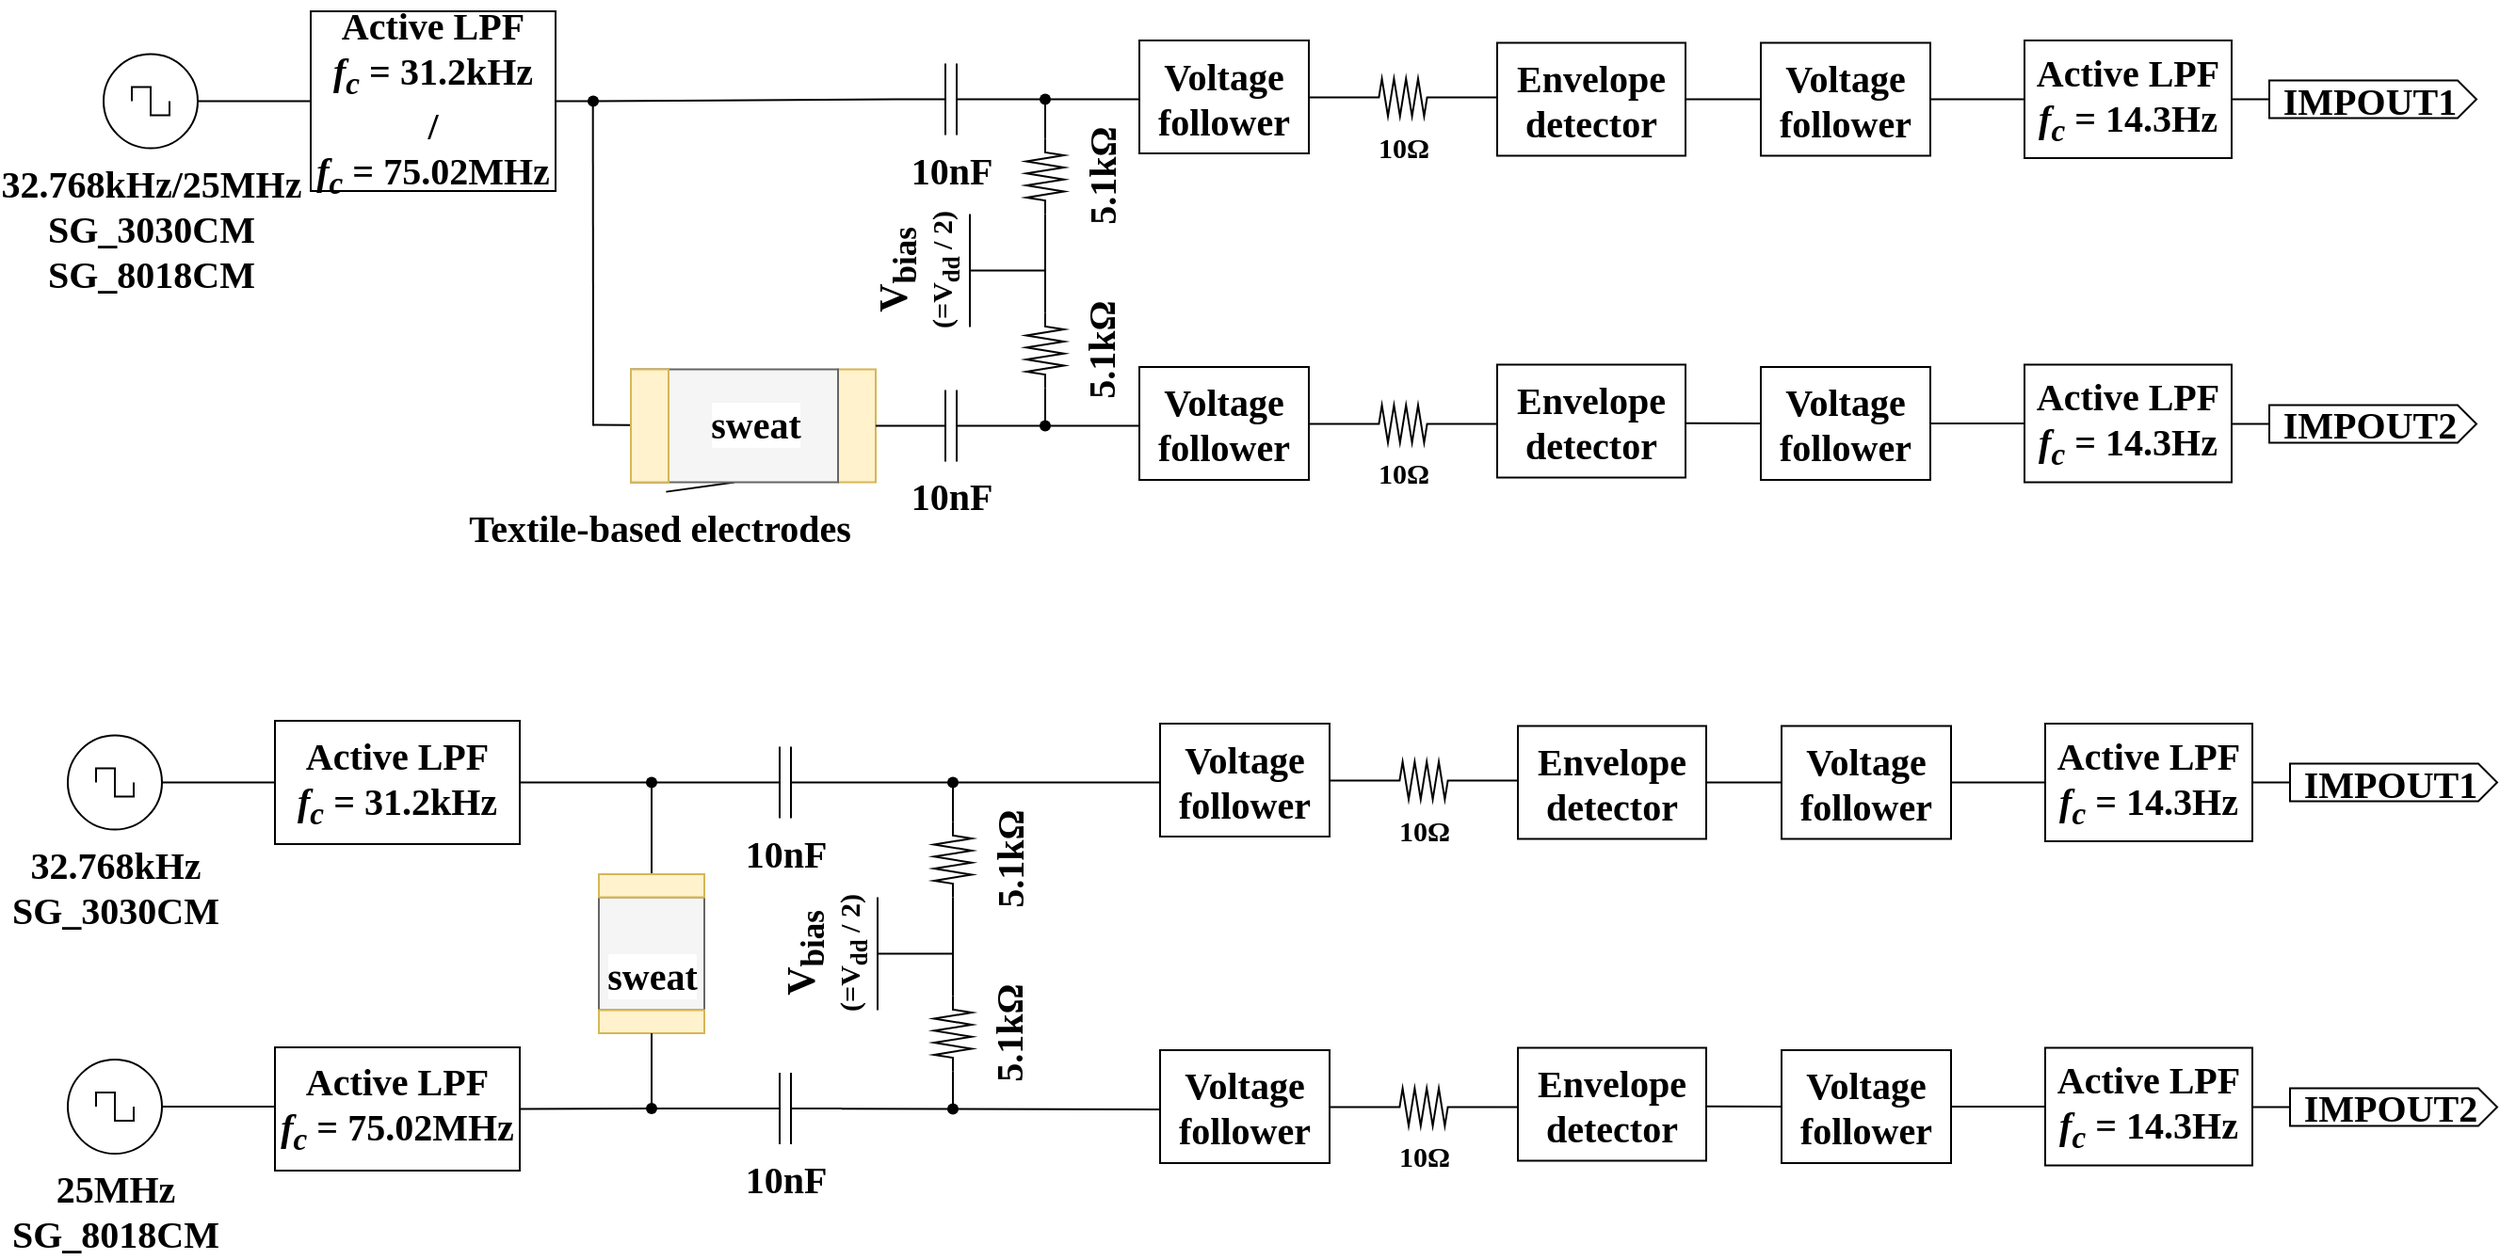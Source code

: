 <mxfile version="20.2.4" type="github">
  <diagram id="Ji1E_a3WMPIpSVAi8yMO" name="ページ1">
    <mxGraphModel dx="2426" dy="1332" grid="1" gridSize="10" guides="1" tooltips="1" connect="1" arrows="1" fold="1" page="1" pageScale="1" pageWidth="1330" pageHeight="350" math="0" shadow="0">
      <root>
        <mxCell id="0" />
        <mxCell id="1" parent="0" />
        <mxCell id="UYK7HNWiEEQ-Ol6Rwyi4-1" value="&lt;div style=&quot;font-size: 20px;&quot;&gt;&lt;font style=&quot;font-size: 20px;&quot; face=&quot;Times New Roman&quot;&gt;&lt;b&gt;32.768kHz/25MHz&lt;br&gt;&lt;/b&gt;&lt;/font&gt;&lt;/div&gt;&lt;div style=&quot;font-size: 20px;&quot;&gt;&lt;font style=&quot;font-size: 20px;&quot; face=&quot;Times New Roman&quot;&gt;&lt;b&gt;SG_3030CM&lt;/b&gt;&lt;/font&gt;&lt;/div&gt;&lt;div style=&quot;font-size: 20px;&quot;&gt;&lt;font style=&quot;font-size: 20px;&quot; face=&quot;Times New Roman&quot;&gt;&lt;b&gt;SG_8018CM&lt;/b&gt;&lt;/font&gt;&lt;/div&gt;" style="pointerEvents=1;verticalLabelPosition=bottom;shadow=0;dashed=0;align=center;html=1;verticalAlign=top;shape=mxgraph.electrical.signal_sources.source;aspect=fixed;points=[[0.5,0,0],[1,0.5,0],[0.5,1,0],[0,0.5,0]];elSignalType=square;" parent="1" vertex="1">
          <mxGeometry x="59" y="25.75" width="50" height="50" as="geometry" />
        </mxCell>
        <mxCell id="UYK7HNWiEEQ-Ol6Rwyi4-2" value="&lt;div style=&quot;font-size: 20px;&quot;&gt;&lt;font style=&quot;font-size: 20px;&quot; face=&quot;Times New Roman&quot;&gt;&lt;b style=&quot;&quot;&gt;Active LPF&lt;/b&gt;&lt;/font&gt;&lt;/div&gt;&lt;div style=&quot;font-size: 20px;&quot;&gt;&lt;font style=&quot;font-size: 20px;&quot; face=&quot;Times New Roman&quot;&gt;&lt;b&gt;&lt;i&gt;f&lt;sub&gt;c&lt;/sub&gt;&lt;/i&gt; = 31.2kHz&lt;/b&gt;&lt;/font&gt;&lt;/div&gt;&lt;div style=&quot;font-size: 20px;&quot;&gt;&lt;font style=&quot;font-size: 20px;&quot; face=&quot;Times New Roman&quot;&gt;&lt;b&gt;/&lt;/b&gt;&lt;/font&gt;&lt;/div&gt;&lt;div style=&quot;font-size: 20px;&quot;&gt;&lt;font style=&quot;font-size: 20px;&quot; face=&quot;Times New Roman&quot;&gt;&lt;b&gt;&lt;i&gt;f&lt;sub&gt;c&lt;/sub&gt;&lt;/i&gt; = 75.02MHz&lt;/b&gt;&lt;/font&gt;&lt;/div&gt;" style="whiteSpace=wrap;html=1;" parent="1" vertex="1">
          <mxGeometry x="169" y="3" width="130" height="95.5" as="geometry" />
        </mxCell>
        <mxCell id="UYK7HNWiEEQ-Ol6Rwyi4-3" value="" style="endArrow=none;html=1;rounded=0;fontSize=15;exitX=1;exitY=0.5;exitDx=0;exitDy=0;exitPerimeter=0;" parent="1" source="UYK7HNWiEEQ-Ol6Rwyi4-1" target="UYK7HNWiEEQ-Ol6Rwyi4-2" edge="1">
          <mxGeometry width="50" height="50" relative="1" as="geometry">
            <mxPoint x="469" y="263.25" as="sourcePoint" />
            <mxPoint x="519" y="213.25" as="targetPoint" />
          </mxGeometry>
        </mxCell>
        <mxCell id="UYK7HNWiEEQ-Ol6Rwyi4-4" value="" style="endArrow=none;html=1;rounded=0;fontSize=15;exitDx=0;exitDy=0;exitPerimeter=0;startArrow=none;entryX=0;entryY=0.5;entryDx=0;entryDy=0;entryPerimeter=0;" parent="1" source="UYK7HNWiEEQ-Ol6Rwyi4-6" target="UYK7HNWiEEQ-Ol6Rwyi4-10" edge="1">
          <mxGeometry width="50" height="50" relative="1" as="geometry">
            <mxPoint x="249" y="49.57" as="sourcePoint" />
            <mxPoint x="429" y="51.25" as="targetPoint" />
          </mxGeometry>
        </mxCell>
        <mxCell id="UYK7HNWiEEQ-Ol6Rwyi4-5" value="" style="endArrow=none;html=1;rounded=0;fontSize=15;" parent="1" edge="1">
          <mxGeometry width="50" height="50" relative="1" as="geometry">
            <mxPoint x="319" y="223.25" as="sourcePoint" />
            <mxPoint x="318.83" y="50.75" as="targetPoint" />
          </mxGeometry>
        </mxCell>
        <mxCell id="UYK7HNWiEEQ-Ol6Rwyi4-6" value="" style="shape=waypoint;sketch=0;fillStyle=solid;size=6;pointerEvents=1;points=[];fillColor=none;resizable=0;rotatable=0;perimeter=centerPerimeter;snapToPoint=1;fontSize=15;" parent="1" vertex="1">
          <mxGeometry x="299" y="30.75" width="40" height="40" as="geometry" />
        </mxCell>
        <mxCell id="UYK7HNWiEEQ-Ol6Rwyi4-7" value="" style="endArrow=none;html=1;rounded=0;fontSize=15;exitDx=0;exitDy=0;startArrow=none;exitX=1;exitY=0.5;" parent="1" source="UYK7HNWiEEQ-Ol6Rwyi4-2" target="UYK7HNWiEEQ-Ol6Rwyi4-6" edge="1">
          <mxGeometry width="50" height="50" relative="1" as="geometry">
            <mxPoint x="319" y="60.75" as="sourcePoint" />
            <mxPoint x="389" y="60.75" as="targetPoint" />
          </mxGeometry>
        </mxCell>
        <mxCell id="UYK7HNWiEEQ-Ol6Rwyi4-8" value="" style="whiteSpace=wrap;html=1;fontSize=15;fillColor=#fff2cc;strokeColor=#d6b656;" parent="1" vertex="1">
          <mxGeometry x="449" y="193.25" width="20" height="60" as="geometry" />
        </mxCell>
        <mxCell id="UYK7HNWiEEQ-Ol6Rwyi4-9" value="" style="endArrow=none;html=1;rounded=0;fontSize=15;entryX=0.009;entryY=0.443;entryDx=0;entryDy=0;startArrow=none;entryPerimeter=0;" parent="1" edge="1">
          <mxGeometry width="50" height="50" relative="1" as="geometry">
            <mxPoint x="319" y="222.75" as="sourcePoint" />
            <mxPoint x="339.18" y="222.83" as="targetPoint" />
          </mxGeometry>
        </mxCell>
        <mxCell id="UYK7HNWiEEQ-Ol6Rwyi4-10" value="&lt;font style=&quot;font-size: 20px;&quot; face=&quot;Times New Roman&quot;&gt;&lt;b&gt;10nF&lt;/b&gt;&lt;/font&gt;" style="pointerEvents=1;verticalLabelPosition=bottom;shadow=0;dashed=0;align=center;html=1;verticalAlign=top;shape=mxgraph.electrical.capacitors.capacitor_1;fontSize=15;" parent="1" vertex="1">
          <mxGeometry x="479" y="30.75" width="60" height="38" as="geometry" />
        </mxCell>
        <mxCell id="UYK7HNWiEEQ-Ol6Rwyi4-11" value="&lt;font style=&quot;font-size: 20px;&quot; face=&quot;Times New Roman&quot;&gt;&lt;b&gt;10nF&lt;/b&gt;&lt;/font&gt;" style="pointerEvents=1;verticalLabelPosition=bottom;shadow=0;dashed=0;align=center;html=1;verticalAlign=top;shape=mxgraph.electrical.capacitors.capacitor_1;fontSize=15;" parent="1" vertex="1">
          <mxGeometry x="479" y="204.25" width="60" height="38" as="geometry" />
        </mxCell>
        <mxCell id="UYK7HNWiEEQ-Ol6Rwyi4-12" value="" style="endArrow=none;html=1;rounded=0;fontSize=15;exitDx=0;exitDy=0;startArrow=none;entryX=0;entryY=0.5;entryDx=0;entryDy=0;entryPerimeter=0;exitX=1;exitY=0.5;" parent="1" source="UYK7HNWiEEQ-Ol6Rwyi4-8" target="UYK7HNWiEEQ-Ol6Rwyi4-11" edge="1">
          <mxGeometry width="50" height="50" relative="1" as="geometry">
            <mxPoint x="319" y="60.75" as="sourcePoint" />
            <mxPoint x="539" y="61.75" as="targetPoint" />
          </mxGeometry>
        </mxCell>
        <mxCell id="UYK7HNWiEEQ-Ol6Rwyi4-13" value="" style="endArrow=classic;html=1;rounded=0;fontSize=24;exitX=1;exitY=0.5;exitDx=0;exitDy=0;" parent="1" edge="1">
          <mxGeometry width="50" height="50" relative="1" as="geometry">
            <mxPoint x="359" y="223.25" as="sourcePoint" />
            <mxPoint x="379" y="223.25" as="targetPoint" />
          </mxGeometry>
        </mxCell>
        <mxCell id="UYK7HNWiEEQ-Ol6Rwyi4-14" value="" style="endArrow=classic;html=1;rounded=0;fontSize=24;entryX=0;entryY=0.5;entryDx=0;entryDy=0;" parent="1" target="UYK7HNWiEEQ-Ol6Rwyi4-8" edge="1">
          <mxGeometry width="50" height="50" relative="1" as="geometry">
            <mxPoint x="429" y="223.25" as="sourcePoint" />
            <mxPoint x="389" y="233.25" as="targetPoint" />
          </mxGeometry>
        </mxCell>
        <mxCell id="UYK7HNWiEEQ-Ol6Rwyi4-15" value="" style="endArrow=none;html=1;rounded=0;fontSize=15;exitDx=0;exitDy=0;exitPerimeter=0;startArrow=none;entryX=0;entryY=0.5;entryDx=0;entryDy=0;" parent="1" source="UYK7HNWiEEQ-Ol6Rwyi4-21" edge="1">
          <mxGeometry width="50" height="50" relative="1" as="geometry">
            <mxPoint x="319" y="60.75" as="sourcePoint" />
            <mxPoint x="609" y="49.75" as="targetPoint" />
          </mxGeometry>
        </mxCell>
        <mxCell id="UYK7HNWiEEQ-Ol6Rwyi4-16" value="" style="endArrow=none;html=1;rounded=0;fontSize=15;startArrow=none;entryX=0;entryY=0.5;entryDx=0;entryDy=0;" parent="1" source="UYK7HNWiEEQ-Ol6Rwyi4-23" edge="1">
          <mxGeometry width="50" height="50" relative="1" as="geometry">
            <mxPoint x="549" y="222.96" as="sourcePoint" />
            <mxPoint x="609" y="223.25" as="targetPoint" />
          </mxGeometry>
        </mxCell>
        <mxCell id="UYK7HNWiEEQ-Ol6Rwyi4-17" value="&lt;div style=&quot;font-size: 21px&quot;&gt;&lt;font face=&quot;Times New Roman&quot;&gt;&lt;b&gt;V&lt;sub&gt;bias&lt;/sub&gt;&lt;/b&gt;&lt;/font&gt;&lt;/div&gt;&lt;div style=&quot;font-size: 15px&quot;&gt;&lt;font face=&quot;Times New Roman&quot;&gt;&lt;b&gt;(=V&lt;sub&gt;dd&lt;/sub&gt; / 2)&lt;br&gt;&lt;/b&gt;&lt;/font&gt;&lt;/div&gt;" style="verticalLabelPosition=top;verticalAlign=bottom;shape=mxgraph.electrical.signal_sources.vdd;shadow=0;dashed=0;align=center;strokeWidth=1;fontSize=24;html=1;flipV=1;rotation=-90;" parent="1" vertex="1">
          <mxGeometry x="509" y="120.75" width="60" height="40" as="geometry" />
        </mxCell>
        <mxCell id="UYK7HNWiEEQ-Ol6Rwyi4-18" value="&lt;div style=&quot;font-size: 20px;&quot;&gt;&lt;font style=&quot;font-size: 20px;&quot; face=&quot;Times New Roman&quot;&gt;&lt;b&gt;5.1kΩ&lt;/b&gt;&lt;/font&gt;&lt;/div&gt;" style="pointerEvents=1;verticalLabelPosition=bottom;shadow=0;dashed=0;align=center;html=1;verticalAlign=top;shape=mxgraph.electrical.resistors.resistor_2;rotation=-90;labelPosition=center;direction=west;spacing=3;spacingTop=0;spacingLeft=0;" parent="1" vertex="1">
          <mxGeometry x="539" y="80.75" width="40" height="20" as="geometry" />
        </mxCell>
        <mxCell id="UYK7HNWiEEQ-Ol6Rwyi4-19" value="&lt;div style=&quot;font-size: 20px;&quot;&gt;&lt;font style=&quot;font-size: 20px;&quot; face=&quot;Times New Roman&quot;&gt;&lt;b&gt;5.1kΩ&lt;/b&gt;&lt;/font&gt;&lt;/div&gt;" style="pointerEvents=1;verticalLabelPosition=bottom;shadow=0;dashed=0;align=center;html=1;verticalAlign=top;shape=mxgraph.electrical.resistors.resistor_2;rotation=-90;labelPosition=center;direction=west;spacing=3;spacingTop=0;spacingLeft=0;" parent="1" vertex="1">
          <mxGeometry x="539" y="173.25" width="40" height="20" as="geometry" />
        </mxCell>
        <mxCell id="UYK7HNWiEEQ-Ol6Rwyi4-20" value="" style="endArrow=none;html=1;rounded=0;fontSize=15;exitDx=0;exitDy=0;exitPerimeter=0;startArrow=none;entryX=0.563;entryY=0.505;entryDx=0;entryDy=0;exitX=0;exitY=0.5;entryPerimeter=0;" parent="1" source="UYK7HNWiEEQ-Ol6Rwyi4-18" target="UYK7HNWiEEQ-Ol6Rwyi4-21" edge="1">
          <mxGeometry width="50" height="50" relative="1" as="geometry">
            <mxPoint x="559" y="59.75" as="sourcePoint" />
            <mxPoint x="619" y="59.75" as="targetPoint" />
          </mxGeometry>
        </mxCell>
        <mxCell id="UYK7HNWiEEQ-Ol6Rwyi4-21" value="" style="shape=waypoint;sketch=0;fillStyle=solid;size=6;pointerEvents=1;points=[];fillColor=none;resizable=0;rotatable=0;perimeter=centerPerimeter;snapToPoint=1;fontSize=21;" parent="1" vertex="1">
          <mxGeometry x="539" y="29.75" width="40" height="40" as="geometry" />
        </mxCell>
        <mxCell id="UYK7HNWiEEQ-Ol6Rwyi4-22" value="" style="endArrow=none;html=1;rounded=0;fontSize=15;exitDx=0;exitDy=0;exitPerimeter=0;startArrow=none;entryDx=0;entryDy=0;exitX=1;exitY=0.5;" parent="1" source="UYK7HNWiEEQ-Ol6Rwyi4-10" target="UYK7HNWiEEQ-Ol6Rwyi4-21" edge="1">
          <mxGeometry width="50" height="50" relative="1" as="geometry">
            <mxPoint x="549" y="49.75" as="sourcePoint" />
            <mxPoint x="609" y="49.75" as="targetPoint" />
          </mxGeometry>
        </mxCell>
        <mxCell id="UYK7HNWiEEQ-Ol6Rwyi4-23" value="" style="shape=waypoint;sketch=0;fillStyle=solid;size=6;pointerEvents=1;points=[];fillColor=none;resizable=0;rotatable=0;perimeter=centerPerimeter;snapToPoint=1;fontSize=21;" parent="1" vertex="1">
          <mxGeometry x="539" y="203.25" width="40" height="40" as="geometry" />
        </mxCell>
        <mxCell id="UYK7HNWiEEQ-Ol6Rwyi4-24" value="" style="endArrow=none;html=1;rounded=0;fontSize=15;startArrow=none;entryDx=0;entryDy=0;" parent="1" source="UYK7HNWiEEQ-Ol6Rwyi4-11" target="UYK7HNWiEEQ-Ol6Rwyi4-23" edge="1">
          <mxGeometry width="50" height="50" relative="1" as="geometry">
            <mxPoint x="549" y="223.25" as="sourcePoint" />
            <mxPoint x="609" y="223.25" as="targetPoint" />
          </mxGeometry>
        </mxCell>
        <mxCell id="UYK7HNWiEEQ-Ol6Rwyi4-25" value="" style="endArrow=none;html=1;rounded=0;fontSize=15;exitDx=0;exitDy=0;exitPerimeter=0;startArrow=none;entryX=1;entryY=0.5;entryDx=0;entryDy=0;exitX=0;exitY=0.5;entryPerimeter=0;" parent="1" source="UYK7HNWiEEQ-Ol6Rwyi4-19" target="UYK7HNWiEEQ-Ol6Rwyi4-18" edge="1">
          <mxGeometry width="50" height="50" relative="1" as="geometry">
            <mxPoint x="578.71" y="151.25" as="sourcePoint" />
            <mxPoint x="578.71" y="130.25" as="targetPoint" />
          </mxGeometry>
        </mxCell>
        <mxCell id="UYK7HNWiEEQ-Ol6Rwyi4-26" value="" style="endArrow=none;html=1;rounded=0;fontSize=15;startArrow=none;entryX=1;entryY=0.5;entryDx=0;entryDy=0;entryPerimeter=0;" parent="1" source="UYK7HNWiEEQ-Ol6Rwyi4-23" target="UYK7HNWiEEQ-Ol6Rwyi4-19" edge="1">
          <mxGeometry width="50" height="50" relative="1" as="geometry">
            <mxPoint x="569" y="173.25" as="sourcePoint" />
            <mxPoint x="569" y="120.75" as="targetPoint" />
          </mxGeometry>
        </mxCell>
        <mxCell id="UYK7HNWiEEQ-Ol6Rwyi4-29" value="&lt;div style=&quot;font-size: 15px;&quot;&gt;&lt;font style=&quot;font-size: 15px;&quot; face=&quot;Times New Roman&quot;&gt;&lt;b&gt;10Ω&lt;/b&gt;&lt;/font&gt;&lt;/div&gt;" style="pointerEvents=1;verticalLabelPosition=bottom;shadow=0;dashed=0;align=center;html=1;verticalAlign=top;shape=mxgraph.electrical.resistors.resistor_2;rotation=0;labelPosition=center;direction=west;spacing=3;spacingTop=0;spacingLeft=0;" parent="1" vertex="1">
          <mxGeometry x="729" y="38.75" width="40" height="20" as="geometry" />
        </mxCell>
        <mxCell id="UYK7HNWiEEQ-Ol6Rwyi4-30" value="" style="endArrow=none;html=1;rounded=0;fontSize=15;exitDx=0;exitDy=0;startArrow=none;exitX=1;exitY=0.5;entryX=1;entryY=0.5;entryDx=0;entryDy=0;entryPerimeter=0;" parent="1" target="UYK7HNWiEEQ-Ol6Rwyi4-29" edge="1">
          <mxGeometry width="50" height="50" relative="1" as="geometry">
            <mxPoint x="699" y="48.75" as="sourcePoint" />
            <mxPoint x="899" y="130.33" as="targetPoint" />
          </mxGeometry>
        </mxCell>
        <mxCell id="UYK7HNWiEEQ-Ol6Rwyi4-31" value="" style="endArrow=none;html=1;rounded=0;fontSize=15;exitDx=0;exitDy=0;startArrow=none;exitX=0;exitY=0.5;entryX=0;entryY=0.5;entryDx=0;entryDy=0;entryPerimeter=0;exitPerimeter=0;" parent="1" source="UYK7HNWiEEQ-Ol6Rwyi4-29" edge="1">
          <mxGeometry width="50" height="50" relative="1" as="geometry">
            <mxPoint x="709" y="58.75" as="sourcePoint" />
            <mxPoint x="789" y="48.75" as="targetPoint" />
          </mxGeometry>
        </mxCell>
        <mxCell id="UYK7HNWiEEQ-Ol6Rwyi4-32" value="" style="endArrow=none;html=1;rounded=0;fontSize=15;exitDx=0;exitDy=0;startArrow=none;exitX=1;exitY=0.5;entryX=0.001;entryY=0.483;entryDx=0;entryDy=0;exitPerimeter=0;entryPerimeter=0;" parent="1" target="aYBugEqsWpsayi5thby4-2" edge="1">
          <mxGeometry width="50" height="50" relative="1" as="geometry">
            <mxPoint x="789" y="48.75" as="sourcePoint" />
            <mxPoint x="799" y="48.5" as="targetPoint" />
          </mxGeometry>
        </mxCell>
        <mxCell id="UYK7HNWiEEQ-Ol6Rwyi4-33" value="&lt;div style=&quot;font-size: 15px;&quot;&gt;&lt;font style=&quot;font-size: 15px;&quot; face=&quot;Times New Roman&quot;&gt;&lt;b&gt;10Ω&lt;/b&gt;&lt;/font&gt;&lt;/div&gt;" style="pointerEvents=1;verticalLabelPosition=bottom;shadow=0;dashed=0;align=center;html=1;verticalAlign=top;shape=mxgraph.electrical.resistors.resistor_2;rotation=0;labelPosition=center;direction=west;spacing=3;spacingTop=0;spacingLeft=0;" parent="1" vertex="1">
          <mxGeometry x="729" y="212.25" width="40" height="20" as="geometry" />
        </mxCell>
        <mxCell id="UYK7HNWiEEQ-Ol6Rwyi4-34" value="" style="endArrow=none;html=1;rounded=0;fontSize=15;exitDx=0;exitDy=0;startArrow=none;exitX=1;exitY=0.5;entryX=1;entryY=0.5;entryDx=0;entryDy=0;entryPerimeter=0;" parent="1" target="UYK7HNWiEEQ-Ol6Rwyi4-33" edge="1">
          <mxGeometry width="50" height="50" relative="1" as="geometry">
            <mxPoint x="699" y="222.25" as="sourcePoint" />
            <mxPoint x="899" y="303.83" as="targetPoint" />
          </mxGeometry>
        </mxCell>
        <mxCell id="UYK7HNWiEEQ-Ol6Rwyi4-35" value="" style="endArrow=none;html=1;rounded=0;fontSize=15;exitDx=0;exitDy=0;startArrow=none;exitX=0;exitY=0.5;entryX=0;entryY=0.5;entryDx=0;entryDy=0;entryPerimeter=0;exitPerimeter=0;" parent="1" source="UYK7HNWiEEQ-Ol6Rwyi4-33" edge="1">
          <mxGeometry width="50" height="50" relative="1" as="geometry">
            <mxPoint x="709" y="232.25" as="sourcePoint" />
            <mxPoint x="789" y="222.25" as="targetPoint" />
          </mxGeometry>
        </mxCell>
        <mxCell id="UYK7HNWiEEQ-Ol6Rwyi4-36" value="&lt;div style=&quot;font-size: 20px;&quot;&gt;&lt;font style=&quot;font-size: 20px;&quot; face=&quot;Times New Roman&quot;&gt;&lt;b&gt;Voltage &lt;br&gt;&lt;/b&gt;&lt;/font&gt;&lt;/div&gt;&lt;div style=&quot;font-size: 20px;&quot;&gt;&lt;font style=&quot;font-size: 20px;&quot; face=&quot;Times New Roman&quot;&gt;&lt;b&gt;follower&lt;/b&gt;&lt;/font&gt;&lt;/div&gt;" style="whiteSpace=wrap;html=1;fontSize=15;" parent="1" vertex="1">
          <mxGeometry x="939" y="19.75" width="90" height="60" as="geometry" />
        </mxCell>
        <mxCell id="UYK7HNWiEEQ-Ol6Rwyi4-37" value="&lt;div style=&quot;font-size: 20px;&quot;&gt;&lt;font style=&quot;font-size: 20px;&quot; face=&quot;Times New Roman&quot;&gt;&lt;b&gt;Voltage &lt;br&gt;&lt;/b&gt;&lt;/font&gt;&lt;/div&gt;&lt;div style=&quot;font-size: 20px;&quot;&gt;&lt;font style=&quot;font-size: 20px;&quot; face=&quot;Times New Roman&quot;&gt;&lt;b&gt;follower&lt;/b&gt;&lt;/font&gt;&lt;/div&gt;" style="whiteSpace=wrap;html=1;fontSize=15;" parent="1" vertex="1">
          <mxGeometry x="939" y="192" width="90" height="60" as="geometry" />
        </mxCell>
        <mxCell id="UYK7HNWiEEQ-Ol6Rwyi4-38" value="&lt;div style=&quot;font-size: 20px;&quot;&gt;&lt;font style=&quot;font-size: 20px;&quot; face=&quot;Times New Roman&quot;&gt;&lt;b style=&quot;&quot;&gt;Active LPF&lt;/b&gt;&lt;/font&gt;&lt;/div&gt;&lt;div style=&quot;font-size: 20px;&quot;&gt;&lt;font style=&quot;font-size: 20px;&quot; face=&quot;Times New Roman&quot;&gt;&lt;b&gt;&lt;i&gt;f&lt;sub&gt;c&lt;/sub&gt;&lt;/i&gt; = 14.3Hz&lt;br&gt;&lt;/b&gt;&lt;/font&gt;&lt;/div&gt;" style="whiteSpace=wrap;html=1;" parent="1" vertex="1">
          <mxGeometry x="1079" y="18.5" width="110" height="62.5" as="geometry" />
        </mxCell>
        <mxCell id="UYK7HNWiEEQ-Ol6Rwyi4-39" value="&lt;div style=&quot;font-size: 20px;&quot;&gt;&lt;font style=&quot;font-size: 20px;&quot; face=&quot;Times New Roman&quot;&gt;&lt;b style=&quot;&quot;&gt;Active LPF&lt;/b&gt;&lt;/font&gt;&lt;/div&gt;&lt;div style=&quot;font-size: 20px;&quot;&gt;&lt;font style=&quot;font-size: 20px;&quot; face=&quot;Times New Roman&quot;&gt;&lt;b&gt;&lt;i&gt;f&lt;sub&gt;c&lt;/sub&gt;&lt;/i&gt; = 14.3Hz&lt;br&gt;&lt;/b&gt;&lt;/font&gt;&lt;/div&gt;" style="whiteSpace=wrap;html=1;" parent="1" vertex="1">
          <mxGeometry x="1079" y="190.75" width="110" height="62.5" as="geometry" />
        </mxCell>
        <mxCell id="UYK7HNWiEEQ-Ol6Rwyi4-40" value="&lt;font style=&quot;font-size: 20px;&quot; face=&quot;Times New Roman&quot;&gt;&lt;b&gt;IMPOUT1&lt;/b&gt;&lt;/font&gt;" style="shape=mxgraph.arrows2.arrow;verticalLabelPosition=middle;shadow=0;dashed=0;align=center;html=1;verticalAlign=middle;strokeWidth=1;dy=0;dx=10;notch=0;fontSize=7;labelPosition=center;spacingLeft=-5;" parent="1" vertex="1">
          <mxGeometry x="1209" y="39.75" width="110" height="20" as="geometry" />
        </mxCell>
        <mxCell id="UYK7HNWiEEQ-Ol6Rwyi4-43" value="" style="endArrow=none;html=1;rounded=0;fontSize=20;exitX=1;exitY=0.5;exitDx=0;exitDy=0;entryX=0;entryY=0.5;entryDx=0;entryDy=0;entryPerimeter=0;" parent="1" source="UYK7HNWiEEQ-Ol6Rwyi4-38" target="UYK7HNWiEEQ-Ol6Rwyi4-40" edge="1">
          <mxGeometry width="50" height="50" relative="1" as="geometry">
            <mxPoint x="1189" y="53.6" as="sourcePoint" />
            <mxPoint x="1209" y="-0.25" as="targetPoint" />
          </mxGeometry>
        </mxCell>
        <mxCell id="UYK7HNWiEEQ-Ol6Rwyi4-44" value="" style="endArrow=none;html=1;rounded=0;fontSize=20;entryX=0;entryY=0.5;entryDx=0;entryDy=0;exitX=1;exitY=0.5;exitDx=0;exitDy=0;" parent="1" source="UYK7HNWiEEQ-Ol6Rwyi4-36" target="UYK7HNWiEEQ-Ol6Rwyi4-38" edge="1">
          <mxGeometry width="50" height="50" relative="1" as="geometry">
            <mxPoint x="1019" y="163.25" as="sourcePoint" />
            <mxPoint x="1279" y="62.6" as="targetPoint" />
          </mxGeometry>
        </mxCell>
        <mxCell id="UYK7HNWiEEQ-Ol6Rwyi4-45" value="" style="endArrow=none;html=1;rounded=0;fontSize=20;entryX=0;entryY=0.5;entryDx=0;entryDy=0;exitX=1;exitY=0.5;exitDx=0;exitDy=0;" parent="1" source="aYBugEqsWpsayi5thby4-2" target="UYK7HNWiEEQ-Ol6Rwyi4-36" edge="1">
          <mxGeometry width="50" height="50" relative="1" as="geometry">
            <mxPoint x="899" y="49.194" as="sourcePoint" />
            <mxPoint x="1119" y="58.75" as="targetPoint" />
          </mxGeometry>
        </mxCell>
        <mxCell id="UYK7HNWiEEQ-Ol6Rwyi4-46" value="" style="endArrow=none;html=1;rounded=0;fontSize=20;entryX=0;entryY=0.5;entryDx=0;entryDy=0;exitX=1.002;exitY=0.519;exitDx=0;exitDy=0;exitPerimeter=0;" parent="1" source="aYBugEqsWpsayi5thby4-4" target="UYK7HNWiEEQ-Ol6Rwyi4-37" edge="1">
          <mxGeometry width="50" height="50" relative="1" as="geometry">
            <mxPoint x="899" y="222.25" as="sourcePoint" />
            <mxPoint x="969" y="58.75" as="targetPoint" />
          </mxGeometry>
        </mxCell>
        <mxCell id="UYK7HNWiEEQ-Ol6Rwyi4-47" value="" style="endArrow=none;html=1;rounded=0;fontSize=20;entryX=0;entryY=0.5;entryDx=0;entryDy=0;exitX=1;exitY=0.5;exitDx=0;exitDy=0;" parent="1" source="UYK7HNWiEEQ-Ol6Rwyi4-37" target="UYK7HNWiEEQ-Ol6Rwyi4-39" edge="1">
          <mxGeometry width="50" height="50" relative="1" as="geometry">
            <mxPoint x="909" y="233.25" as="sourcePoint" />
            <mxPoint x="949" y="233.25" as="targetPoint" />
          </mxGeometry>
        </mxCell>
        <mxCell id="UYK7HNWiEEQ-Ol6Rwyi4-48" value="" style="endArrow=none;html=1;rounded=0;fontSize=15;exitDx=0;exitDy=0;startArrow=none;exitX=1;exitY=0.5;entryX=0;entryY=0.5;entryDx=0;entryDy=0;exitPerimeter=0;" parent="1" edge="1">
          <mxGeometry width="50" height="50" relative="1" as="geometry">
            <mxPoint x="789" y="222.25" as="sourcePoint" />
            <mxPoint x="799" y="222.25" as="targetPoint" />
          </mxGeometry>
        </mxCell>
        <mxCell id="UYK7HNWiEEQ-Ol6Rwyi4-49" value="&lt;div style=&quot;font-size: 20px;&quot;&gt;&lt;font style=&quot;font-size: 20px;&quot; face=&quot;Times New Roman&quot;&gt;&lt;b&gt;Voltage &lt;br&gt;&lt;/b&gt;&lt;/font&gt;&lt;/div&gt;&lt;div style=&quot;font-size: 20px;&quot;&gt;&lt;font style=&quot;font-size: 20px;&quot; face=&quot;Times New Roman&quot;&gt;&lt;b&gt;follower&lt;/b&gt;&lt;/font&gt;&lt;/div&gt;" style="whiteSpace=wrap;html=1;fontSize=15;" parent="1" vertex="1">
          <mxGeometry x="609" y="192" width="90" height="60" as="geometry" />
        </mxCell>
        <mxCell id="UYK7HNWiEEQ-Ol6Rwyi4-50" value="&lt;div style=&quot;font-size: 20px;&quot;&gt;&lt;font style=&quot;font-size: 20px;&quot; face=&quot;Times New Roman&quot;&gt;&lt;b&gt;Voltage &lt;br&gt;&lt;/b&gt;&lt;/font&gt;&lt;/div&gt;&lt;div style=&quot;font-size: 20px;&quot;&gt;&lt;font style=&quot;font-size: 20px;&quot; face=&quot;Times New Roman&quot;&gt;&lt;b&gt;follower&lt;/b&gt;&lt;/font&gt;&lt;/div&gt;" style="whiteSpace=wrap;html=1;fontSize=15;" parent="1" vertex="1">
          <mxGeometry x="609" y="18.5" width="90" height="60" as="geometry" />
        </mxCell>
        <mxCell id="UYK7HNWiEEQ-Ol6Rwyi4-51" value="" style="endArrow=none;html=1;rounded=0;entryX=0.5;entryY=1;entryDx=0;entryDy=0;exitX=0.516;exitY=0.039;exitDx=0;exitDy=0;exitPerimeter=0;" parent="1" source="UYK7HNWiEEQ-Ol6Rwyi4-52" target="UYK7HNWiEEQ-Ol6Rwyi4-53" edge="1">
          <mxGeometry width="50" height="50" relative="1" as="geometry">
            <mxPoint x="319" y="260.75" as="sourcePoint" />
            <mxPoint x="359" y="263.25" as="targetPoint" />
          </mxGeometry>
        </mxCell>
        <mxCell id="UYK7HNWiEEQ-Ol6Rwyi4-52" value="&lt;div style=&quot;font-size: 20px;&quot;&gt;&lt;font style=&quot;font-size: 20px;&quot; face=&quot;Times New Roman&quot;&gt;&lt;b&gt;&lt;font style=&quot;font-size: 20px;&quot;&gt;Textile-based electrodes&lt;/font&gt;&lt;/b&gt;&lt;/font&gt;&lt;/div&gt;" style="text;html=1;align=center;verticalAlign=middle;resizable=0;points=[];autosize=1;strokeColor=none;fillColor=none;" parent="1" vertex="1">
          <mxGeometry x="239" y="256.75" width="230" height="40" as="geometry" />
        </mxCell>
        <mxCell id="UYK7HNWiEEQ-Ol6Rwyi4-53" value="" style="whiteSpace=wrap;html=1;fontSize=15;fillColor=#f5f5f5;strokeColor=#666666;fontColor=#333333;" parent="1" vertex="1">
          <mxGeometry x="339" y="193.25" width="110" height="60" as="geometry" />
        </mxCell>
        <mxCell id="UYK7HNWiEEQ-Ol6Rwyi4-54" value="" style="whiteSpace=wrap;html=1;fontSize=15;fillColor=#fff2cc;strokeColor=#d6b656;" parent="1" vertex="1">
          <mxGeometry x="339" y="193.25" width="20" height="60" as="geometry" />
        </mxCell>
        <mxCell id="UYK7HNWiEEQ-Ol6Rwyi4-55" value="&lt;font style=&quot;font-size: 20px;&quot; face=&quot;Times New Roman&quot;&gt;&lt;b&gt;&lt;font style=&quot;font-size: 20px;&quot;&gt;sweat&lt;/font&gt;&lt;/b&gt;&lt;/font&gt;" style="shape=image;html=1;verticalAlign=top;verticalLabelPosition=bottom;labelBackgroundColor=#ffffff;imageAspect=0;aspect=fixed;image=https://cdn1.iconfinder.com/data/icons/ionicons-sharp-vol-2/512/water-sharp-128.png" parent="1" vertex="1">
          <mxGeometry x="389" y="171.75" width="32.5" height="32.5" as="geometry" />
        </mxCell>
        <mxCell id="aYBugEqsWpsayi5thby4-2" value="&lt;h1 id=&quot;firstHeading&quot; class=&quot;firstHeading mw-first-heading&quot; style=&quot;font-size: 15px&quot;&gt;&lt;font style=&quot;font-size: 20px;&quot; face=&quot;Times New Roman&quot;&gt;Envelope detector&lt;/font&gt;&lt;/h1&gt;" style="whiteSpace=wrap;html=1;fontSize=15;" parent="1" vertex="1">
          <mxGeometry x="799" y="19.75" width="100" height="60" as="geometry" />
        </mxCell>
        <mxCell id="aYBugEqsWpsayi5thby4-4" value="&lt;h1 id=&quot;firstHeading&quot; class=&quot;firstHeading mw-first-heading&quot; style=&quot;font-size: 15px&quot;&gt;&lt;font style=&quot;font-size: 20px;&quot; face=&quot;Times New Roman&quot;&gt;Envelope detector&lt;/font&gt;&lt;/h1&gt;" style="whiteSpace=wrap;html=1;fontSize=15;" parent="1" vertex="1">
          <mxGeometry x="799" y="190.75" width="100" height="60" as="geometry" />
        </mxCell>
        <mxCell id="aYBugEqsWpsayi5thby4-6" value="&lt;font style=&quot;font-size: 20px;&quot; face=&quot;Times New Roman&quot;&gt;&lt;b&gt;IMPOUT2&lt;/b&gt;&lt;/font&gt;" style="shape=mxgraph.arrows2.arrow;verticalLabelPosition=middle;shadow=0;dashed=0;align=center;html=1;verticalAlign=middle;strokeWidth=1;dy=0;dx=10;notch=0;fontSize=7;labelPosition=center;spacingLeft=-5;" parent="1" vertex="1">
          <mxGeometry x="1209" y="212.25" width="110" height="20" as="geometry" />
        </mxCell>
        <mxCell id="aYBugEqsWpsayi5thby4-7" value="" style="endArrow=none;html=1;rounded=0;fontSize=20;exitX=1;exitY=0.5;exitDx=0;exitDy=0;entryX=0;entryY=0.5;entryDx=0;entryDy=0;entryPerimeter=0;" parent="1" target="aYBugEqsWpsayi5thby4-6" edge="1">
          <mxGeometry width="50" height="50" relative="1" as="geometry">
            <mxPoint x="1189" y="222.25" as="sourcePoint" />
            <mxPoint x="1209" y="172.25" as="targetPoint" />
          </mxGeometry>
        </mxCell>
        <mxCell id="EhbbP6xddgaXKtF3wlwQ-1" value="&lt;div style=&quot;font-size: 20px;&quot;&gt;&lt;font style=&quot;font-size: 20px;&quot; face=&quot;Times New Roman&quot;&gt;&lt;b&gt;32.768kHz&lt;br&gt;&lt;/b&gt;&lt;/font&gt;&lt;/div&gt;&lt;div style=&quot;font-size: 20px;&quot;&gt;&lt;font style=&quot;font-size: 20px;&quot; face=&quot;Times New Roman&quot;&gt;&lt;b&gt;SG_3030CM&lt;/b&gt;&lt;/font&gt;&lt;/div&gt;" style="pointerEvents=1;verticalLabelPosition=bottom;shadow=0;dashed=0;align=center;html=1;verticalAlign=top;shape=mxgraph.electrical.signal_sources.source;aspect=fixed;points=[[0.5,0,0],[1,0.5,0],[0.5,1,0],[0,0.5,0]];elSignalType=square;" vertex="1" parent="1">
          <mxGeometry x="40" y="387.75" width="50" height="50" as="geometry" />
        </mxCell>
        <mxCell id="EhbbP6xddgaXKtF3wlwQ-2" value="&lt;div style=&quot;font-size: 20px;&quot;&gt;&lt;font style=&quot;font-size: 20px;&quot; face=&quot;Times New Roman&quot;&gt;&lt;b style=&quot;&quot;&gt;Active LPF&lt;/b&gt;&lt;/font&gt;&lt;/div&gt;&lt;div style=&quot;font-size: 20px;&quot;&gt;&lt;font style=&quot;font-size: 20px;&quot; face=&quot;Times New Roman&quot;&gt;&lt;b&gt;&lt;i&gt;f&lt;sub&gt;c&lt;/sub&gt;&lt;/i&gt; = 31.2kHz&lt;/b&gt;&lt;/font&gt;&lt;/div&gt;" style="whiteSpace=wrap;html=1;" vertex="1" parent="1">
          <mxGeometry x="150" y="380" width="130" height="65.5" as="geometry" />
        </mxCell>
        <mxCell id="EhbbP6xddgaXKtF3wlwQ-3" value="" style="endArrow=none;html=1;rounded=0;fontSize=15;exitX=1;exitY=0.5;exitDx=0;exitDy=0;exitPerimeter=0;" edge="1" parent="1" source="EhbbP6xddgaXKtF3wlwQ-1" target="EhbbP6xddgaXKtF3wlwQ-2">
          <mxGeometry width="50" height="50" relative="1" as="geometry">
            <mxPoint x="450" y="626.25" as="sourcePoint" />
            <mxPoint x="500" y="576.25" as="targetPoint" />
          </mxGeometry>
        </mxCell>
        <mxCell id="EhbbP6xddgaXKtF3wlwQ-4" value="" style="endArrow=none;html=1;rounded=0;fontSize=15;exitDx=0;exitDy=0;exitPerimeter=0;startArrow=none;entryX=0;entryY=0.5;entryDx=0;entryDy=0;entryPerimeter=0;" edge="1" parent="1" source="EhbbP6xddgaXKtF3wlwQ-6" target="EhbbP6xddgaXKtF3wlwQ-10">
          <mxGeometry width="50" height="50" relative="1" as="geometry">
            <mxPoint x="230" y="412.57" as="sourcePoint" />
            <mxPoint x="410" y="414.25" as="targetPoint" />
          </mxGeometry>
        </mxCell>
        <mxCell id="EhbbP6xddgaXKtF3wlwQ-5" value="" style="endArrow=none;html=1;rounded=0;fontSize=15;exitX=0.5;exitY=0;exitDx=0;exitDy=0;" edge="1" parent="1" source="EhbbP6xddgaXKtF3wlwQ-64" target="EhbbP6xddgaXKtF3wlwQ-6">
          <mxGeometry width="50" height="50" relative="1" as="geometry">
            <mxPoint x="303.59" y="368.25" as="sourcePoint" />
            <mxPoint x="302.42" y="346" as="targetPoint" />
          </mxGeometry>
        </mxCell>
        <mxCell id="EhbbP6xddgaXKtF3wlwQ-6" value="" style="shape=waypoint;sketch=0;fillStyle=solid;size=6;pointerEvents=1;points=[];fillColor=none;resizable=0;rotatable=0;perimeter=centerPerimeter;snapToPoint=1;fontSize=15;" vertex="1" parent="1">
          <mxGeometry x="330" y="392.75" width="40" height="40" as="geometry" />
        </mxCell>
        <mxCell id="EhbbP6xddgaXKtF3wlwQ-7" value="" style="endArrow=none;html=1;rounded=0;fontSize=15;exitDx=0;exitDy=0;startArrow=none;exitX=1;exitY=0.5;" edge="1" parent="1" source="EhbbP6xddgaXKtF3wlwQ-2" target="EhbbP6xddgaXKtF3wlwQ-6">
          <mxGeometry width="50" height="50" relative="1" as="geometry">
            <mxPoint x="300" y="423.75" as="sourcePoint" />
            <mxPoint x="370" y="423.75" as="targetPoint" />
          </mxGeometry>
        </mxCell>
        <mxCell id="EhbbP6xddgaXKtF3wlwQ-9" value="" style="endArrow=none;html=1;rounded=0;fontSize=15;entryX=0;entryY=0.5;entryDx=0;entryDy=0;startArrow=none;entryPerimeter=0;exitX=0.533;exitY=0.467;exitDx=0;exitDy=0;exitPerimeter=0;" edge="1" parent="1" source="EhbbP6xddgaXKtF3wlwQ-62" target="EhbbP6xddgaXKtF3wlwQ-11">
          <mxGeometry width="50" height="50" relative="1" as="geometry">
            <mxPoint x="409.82" y="604.97" as="sourcePoint" />
            <mxPoint x="430.0" y="605.05" as="targetPoint" />
          </mxGeometry>
        </mxCell>
        <mxCell id="EhbbP6xddgaXKtF3wlwQ-10" value="&lt;font style=&quot;font-size: 20px;&quot; face=&quot;Times New Roman&quot;&gt;&lt;b&gt;10nF&lt;/b&gt;&lt;/font&gt;" style="pointerEvents=1;verticalLabelPosition=bottom;shadow=0;dashed=0;align=center;html=1;verticalAlign=top;shape=mxgraph.electrical.capacitors.capacitor_1;fontSize=15;" vertex="1" parent="1">
          <mxGeometry x="391" y="393.75" width="60" height="38" as="geometry" />
        </mxCell>
        <mxCell id="EhbbP6xddgaXKtF3wlwQ-11" value="&lt;font style=&quot;font-size: 20px;&quot; face=&quot;Times New Roman&quot;&gt;&lt;b&gt;10nF&lt;/b&gt;&lt;/font&gt;" style="pointerEvents=1;verticalLabelPosition=bottom;shadow=0;dashed=0;align=center;html=1;verticalAlign=top;shape=mxgraph.electrical.capacitors.capacitor_1;fontSize=15;" vertex="1" parent="1">
          <mxGeometry x="391" y="567" width="60" height="38" as="geometry" />
        </mxCell>
        <mxCell id="EhbbP6xddgaXKtF3wlwQ-15" value="" style="endArrow=none;html=1;rounded=0;fontSize=15;exitDx=0;exitDy=0;exitPerimeter=0;startArrow=none;entryX=0.001;entryY=0.521;entryDx=0;entryDy=0;entryPerimeter=0;" edge="1" parent="1" source="EhbbP6xddgaXKtF3wlwQ-21" target="EhbbP6xddgaXKtF3wlwQ-46">
          <mxGeometry width="50" height="50" relative="1" as="geometry">
            <mxPoint x="300" y="423.75" as="sourcePoint" />
            <mxPoint x="590" y="412.75" as="targetPoint" />
          </mxGeometry>
        </mxCell>
        <mxCell id="EhbbP6xddgaXKtF3wlwQ-16" value="" style="endArrow=none;html=1;rounded=0;fontSize=15;startArrow=none;entryX=-0.005;entryY=0.524;entryDx=0;entryDy=0;entryPerimeter=0;" edge="1" parent="1" source="EhbbP6xddgaXKtF3wlwQ-23" target="EhbbP6xddgaXKtF3wlwQ-45">
          <mxGeometry width="50" height="50" relative="1" as="geometry">
            <mxPoint x="530" y="585.96" as="sourcePoint" />
            <mxPoint x="590" y="586.25" as="targetPoint" />
          </mxGeometry>
        </mxCell>
        <mxCell id="EhbbP6xddgaXKtF3wlwQ-17" value="&lt;div style=&quot;font-size: 21px&quot;&gt;&lt;font face=&quot;Times New Roman&quot;&gt;&lt;b&gt;V&lt;sub&gt;bias&lt;/sub&gt;&lt;/b&gt;&lt;/font&gt;&lt;/div&gt;&lt;div style=&quot;font-size: 15px&quot;&gt;&lt;font face=&quot;Times New Roman&quot;&gt;&lt;b&gt;(=V&lt;sub&gt;dd&lt;/sub&gt; / 2)&lt;br&gt;&lt;/b&gt;&lt;/font&gt;&lt;/div&gt;" style="verticalLabelPosition=top;verticalAlign=bottom;shape=mxgraph.electrical.signal_sources.vdd;shadow=0;dashed=0;align=center;strokeWidth=1;fontSize=24;html=1;flipV=1;rotation=-90;" vertex="1" parent="1">
          <mxGeometry x="460" y="483.75" width="60" height="40" as="geometry" />
        </mxCell>
        <mxCell id="EhbbP6xddgaXKtF3wlwQ-18" value="&lt;div style=&quot;font-size: 20px;&quot;&gt;&lt;font style=&quot;font-size: 20px;&quot; face=&quot;Times New Roman&quot;&gt;&lt;b&gt;5.1kΩ&lt;/b&gt;&lt;/font&gt;&lt;/div&gt;" style="pointerEvents=1;verticalLabelPosition=bottom;shadow=0;dashed=0;align=center;html=1;verticalAlign=top;shape=mxgraph.electrical.resistors.resistor_2;rotation=-90;labelPosition=center;direction=west;spacing=3;spacingTop=0;spacingLeft=0;" vertex="1" parent="1">
          <mxGeometry x="490" y="443.75" width="40" height="20" as="geometry" />
        </mxCell>
        <mxCell id="EhbbP6xddgaXKtF3wlwQ-19" value="&lt;div style=&quot;font-size: 20px;&quot;&gt;&lt;font style=&quot;font-size: 20px;&quot; face=&quot;Times New Roman&quot;&gt;&lt;b&gt;5.1kΩ&lt;/b&gt;&lt;/font&gt;&lt;/div&gt;" style="pointerEvents=1;verticalLabelPosition=bottom;shadow=0;dashed=0;align=center;html=1;verticalAlign=top;shape=mxgraph.electrical.resistors.resistor_2;rotation=-90;labelPosition=center;direction=west;spacing=3;spacingTop=0;spacingLeft=0;" vertex="1" parent="1">
          <mxGeometry x="490" y="536.25" width="40" height="20" as="geometry" />
        </mxCell>
        <mxCell id="EhbbP6xddgaXKtF3wlwQ-20" value="" style="endArrow=none;html=1;rounded=0;fontSize=15;exitDx=0;exitDy=0;exitPerimeter=0;startArrow=none;entryX=0.563;entryY=0.505;entryDx=0;entryDy=0;exitX=0;exitY=0.5;entryPerimeter=0;" edge="1" parent="1" source="EhbbP6xddgaXKtF3wlwQ-18" target="EhbbP6xddgaXKtF3wlwQ-21">
          <mxGeometry width="50" height="50" relative="1" as="geometry">
            <mxPoint x="510" y="422.75" as="sourcePoint" />
            <mxPoint x="570" y="422.75" as="targetPoint" />
          </mxGeometry>
        </mxCell>
        <mxCell id="EhbbP6xddgaXKtF3wlwQ-21" value="" style="shape=waypoint;sketch=0;fillStyle=solid;size=6;pointerEvents=1;points=[];fillColor=none;resizable=0;rotatable=0;perimeter=centerPerimeter;snapToPoint=1;fontSize=21;" vertex="1" parent="1">
          <mxGeometry x="490" y="392.75" width="40" height="40" as="geometry" />
        </mxCell>
        <mxCell id="EhbbP6xddgaXKtF3wlwQ-22" value="" style="endArrow=none;html=1;rounded=0;fontSize=15;exitDx=0;exitDy=0;exitPerimeter=0;startArrow=none;entryDx=0;entryDy=0;exitX=1;exitY=0.5;" edge="1" parent="1" source="EhbbP6xddgaXKtF3wlwQ-10" target="EhbbP6xddgaXKtF3wlwQ-21">
          <mxGeometry width="50" height="50" relative="1" as="geometry">
            <mxPoint x="500" y="412.75" as="sourcePoint" />
            <mxPoint x="560" y="412.75" as="targetPoint" />
          </mxGeometry>
        </mxCell>
        <mxCell id="EhbbP6xddgaXKtF3wlwQ-23" value="" style="shape=waypoint;sketch=0;fillStyle=solid;size=6;pointerEvents=1;points=[];fillColor=none;resizable=0;rotatable=0;perimeter=centerPerimeter;snapToPoint=1;fontSize=21;" vertex="1" parent="1">
          <mxGeometry x="490" y="566.25" width="40" height="40" as="geometry" />
        </mxCell>
        <mxCell id="EhbbP6xddgaXKtF3wlwQ-24" value="" style="endArrow=none;html=1;rounded=0;fontSize=15;startArrow=none;entryDx=0;entryDy=0;" edge="1" parent="1" source="EhbbP6xddgaXKtF3wlwQ-11" target="EhbbP6xddgaXKtF3wlwQ-23">
          <mxGeometry width="50" height="50" relative="1" as="geometry">
            <mxPoint x="500" y="586.25" as="sourcePoint" />
            <mxPoint x="560" y="586.25" as="targetPoint" />
          </mxGeometry>
        </mxCell>
        <mxCell id="EhbbP6xddgaXKtF3wlwQ-25" value="" style="endArrow=none;html=1;rounded=0;fontSize=15;exitDx=0;exitDy=0;exitPerimeter=0;startArrow=none;entryX=1;entryY=0.5;entryDx=0;entryDy=0;exitX=0;exitY=0.5;entryPerimeter=0;" edge="1" parent="1" source="EhbbP6xddgaXKtF3wlwQ-19" target="EhbbP6xddgaXKtF3wlwQ-18">
          <mxGeometry width="50" height="50" relative="1" as="geometry">
            <mxPoint x="529.71" y="514.25" as="sourcePoint" />
            <mxPoint x="529.71" y="493.25" as="targetPoint" />
          </mxGeometry>
        </mxCell>
        <mxCell id="EhbbP6xddgaXKtF3wlwQ-26" value="" style="endArrow=none;html=1;rounded=0;fontSize=15;startArrow=none;entryX=1;entryY=0.5;entryDx=0;entryDy=0;entryPerimeter=0;" edge="1" parent="1" source="EhbbP6xddgaXKtF3wlwQ-23" target="EhbbP6xddgaXKtF3wlwQ-19">
          <mxGeometry width="50" height="50" relative="1" as="geometry">
            <mxPoint x="520" y="536.25" as="sourcePoint" />
            <mxPoint x="520" y="483.75" as="targetPoint" />
          </mxGeometry>
        </mxCell>
        <mxCell id="EhbbP6xddgaXKtF3wlwQ-27" value="&lt;div style=&quot;font-size: 15px;&quot;&gt;&lt;font style=&quot;font-size: 15px;&quot; face=&quot;Times New Roman&quot;&gt;&lt;b&gt;10Ω&lt;/b&gt;&lt;/font&gt;&lt;/div&gt;" style="pointerEvents=1;verticalLabelPosition=bottom;shadow=0;dashed=0;align=center;html=1;verticalAlign=top;shape=mxgraph.electrical.resistors.resistor_2;rotation=0;labelPosition=center;direction=west;spacing=3;spacingTop=0;spacingLeft=0;" vertex="1" parent="1">
          <mxGeometry x="740" y="401.75" width="40" height="20" as="geometry" />
        </mxCell>
        <mxCell id="EhbbP6xddgaXKtF3wlwQ-28" value="" style="endArrow=none;html=1;rounded=0;fontSize=15;exitDx=0;exitDy=0;startArrow=none;exitX=1;exitY=0.5;entryX=1;entryY=0.5;entryDx=0;entryDy=0;entryPerimeter=0;" edge="1" parent="1" target="EhbbP6xddgaXKtF3wlwQ-27">
          <mxGeometry width="50" height="50" relative="1" as="geometry">
            <mxPoint x="710" y="411.75" as="sourcePoint" />
            <mxPoint x="910" y="493.33" as="targetPoint" />
          </mxGeometry>
        </mxCell>
        <mxCell id="EhbbP6xddgaXKtF3wlwQ-29" value="" style="endArrow=none;html=1;rounded=0;fontSize=15;exitDx=0;exitDy=0;startArrow=none;exitX=0;exitY=0.5;entryX=0;entryY=0.5;entryDx=0;entryDy=0;entryPerimeter=0;exitPerimeter=0;" edge="1" parent="1" source="EhbbP6xddgaXKtF3wlwQ-27">
          <mxGeometry width="50" height="50" relative="1" as="geometry">
            <mxPoint x="720" y="421.75" as="sourcePoint" />
            <mxPoint x="800" y="411.75" as="targetPoint" />
          </mxGeometry>
        </mxCell>
        <mxCell id="EhbbP6xddgaXKtF3wlwQ-30" value="" style="endArrow=none;html=1;rounded=0;fontSize=15;exitDx=0;exitDy=0;startArrow=none;exitX=1;exitY=0.5;entryX=0.001;entryY=0.483;entryDx=0;entryDy=0;exitPerimeter=0;entryPerimeter=0;" edge="1" parent="1" target="EhbbP6xddgaXKtF3wlwQ-52">
          <mxGeometry width="50" height="50" relative="1" as="geometry">
            <mxPoint x="800" y="411.75" as="sourcePoint" />
            <mxPoint x="810" y="411.5" as="targetPoint" />
          </mxGeometry>
        </mxCell>
        <mxCell id="EhbbP6xddgaXKtF3wlwQ-31" value="&lt;div style=&quot;font-size: 15px;&quot;&gt;&lt;font style=&quot;font-size: 15px;&quot; face=&quot;Times New Roman&quot;&gt;&lt;b&gt;10Ω&lt;/b&gt;&lt;/font&gt;&lt;/div&gt;" style="pointerEvents=1;verticalLabelPosition=bottom;shadow=0;dashed=0;align=center;html=1;verticalAlign=top;shape=mxgraph.electrical.resistors.resistor_2;rotation=0;labelPosition=center;direction=west;spacing=3;spacingTop=0;spacingLeft=0;" vertex="1" parent="1">
          <mxGeometry x="740" y="575.25" width="40" height="20" as="geometry" />
        </mxCell>
        <mxCell id="EhbbP6xddgaXKtF3wlwQ-32" value="" style="endArrow=none;html=1;rounded=0;fontSize=15;exitDx=0;exitDy=0;startArrow=none;exitX=1;exitY=0.5;entryX=1;entryY=0.5;entryDx=0;entryDy=0;entryPerimeter=0;" edge="1" parent="1" target="EhbbP6xddgaXKtF3wlwQ-31">
          <mxGeometry width="50" height="50" relative="1" as="geometry">
            <mxPoint x="710" y="585.25" as="sourcePoint" />
            <mxPoint x="910" y="666.83" as="targetPoint" />
          </mxGeometry>
        </mxCell>
        <mxCell id="EhbbP6xddgaXKtF3wlwQ-33" value="" style="endArrow=none;html=1;rounded=0;fontSize=15;exitDx=0;exitDy=0;startArrow=none;exitX=0;exitY=0.5;entryX=0;entryY=0.5;entryDx=0;entryDy=0;entryPerimeter=0;exitPerimeter=0;" edge="1" parent="1" source="EhbbP6xddgaXKtF3wlwQ-31">
          <mxGeometry width="50" height="50" relative="1" as="geometry">
            <mxPoint x="720" y="595.25" as="sourcePoint" />
            <mxPoint x="800" y="585.25" as="targetPoint" />
          </mxGeometry>
        </mxCell>
        <mxCell id="EhbbP6xddgaXKtF3wlwQ-34" value="&lt;div style=&quot;font-size: 20px;&quot;&gt;&lt;font style=&quot;font-size: 20px;&quot; face=&quot;Times New Roman&quot;&gt;&lt;b&gt;Voltage &lt;br&gt;&lt;/b&gt;&lt;/font&gt;&lt;/div&gt;&lt;div style=&quot;font-size: 20px;&quot;&gt;&lt;font style=&quot;font-size: 20px;&quot; face=&quot;Times New Roman&quot;&gt;&lt;b&gt;follower&lt;/b&gt;&lt;/font&gt;&lt;/div&gt;" style="whiteSpace=wrap;html=1;fontSize=15;" vertex="1" parent="1">
          <mxGeometry x="950" y="382.75" width="90" height="60" as="geometry" />
        </mxCell>
        <mxCell id="EhbbP6xddgaXKtF3wlwQ-35" value="&lt;div style=&quot;font-size: 20px;&quot;&gt;&lt;font style=&quot;font-size: 20px;&quot; face=&quot;Times New Roman&quot;&gt;&lt;b&gt;Voltage &lt;br&gt;&lt;/b&gt;&lt;/font&gt;&lt;/div&gt;&lt;div style=&quot;font-size: 20px;&quot;&gt;&lt;font style=&quot;font-size: 20px;&quot; face=&quot;Times New Roman&quot;&gt;&lt;b&gt;follower&lt;/b&gt;&lt;/font&gt;&lt;/div&gt;" style="whiteSpace=wrap;html=1;fontSize=15;" vertex="1" parent="1">
          <mxGeometry x="950" y="555" width="90" height="60" as="geometry" />
        </mxCell>
        <mxCell id="EhbbP6xddgaXKtF3wlwQ-36" value="&lt;div style=&quot;font-size: 20px;&quot;&gt;&lt;font style=&quot;font-size: 20px;&quot; face=&quot;Times New Roman&quot;&gt;&lt;b style=&quot;&quot;&gt;Active LPF&lt;/b&gt;&lt;/font&gt;&lt;/div&gt;&lt;div style=&quot;font-size: 20px;&quot;&gt;&lt;font style=&quot;font-size: 20px;&quot; face=&quot;Times New Roman&quot;&gt;&lt;b&gt;&lt;i&gt;f&lt;sub&gt;c&lt;/sub&gt;&lt;/i&gt; = 14.3Hz&lt;br&gt;&lt;/b&gt;&lt;/font&gt;&lt;/div&gt;" style="whiteSpace=wrap;html=1;" vertex="1" parent="1">
          <mxGeometry x="1090" y="381.5" width="110" height="62.5" as="geometry" />
        </mxCell>
        <mxCell id="EhbbP6xddgaXKtF3wlwQ-37" value="&lt;div style=&quot;font-size: 20px;&quot;&gt;&lt;font style=&quot;font-size: 20px;&quot; face=&quot;Times New Roman&quot;&gt;&lt;b style=&quot;&quot;&gt;Active LPF&lt;/b&gt;&lt;/font&gt;&lt;/div&gt;&lt;div style=&quot;font-size: 20px;&quot;&gt;&lt;font style=&quot;font-size: 20px;&quot; face=&quot;Times New Roman&quot;&gt;&lt;b&gt;&lt;i&gt;f&lt;sub&gt;c&lt;/sub&gt;&lt;/i&gt; = 14.3Hz&lt;br&gt;&lt;/b&gt;&lt;/font&gt;&lt;/div&gt;" style="whiteSpace=wrap;html=1;" vertex="1" parent="1">
          <mxGeometry x="1090" y="553.75" width="110" height="62.5" as="geometry" />
        </mxCell>
        <mxCell id="EhbbP6xddgaXKtF3wlwQ-38" value="&lt;font style=&quot;font-size: 20px;&quot; face=&quot;Times New Roman&quot;&gt;&lt;b&gt;IMPOUT1&lt;/b&gt;&lt;/font&gt;" style="shape=mxgraph.arrows2.arrow;verticalLabelPosition=middle;shadow=0;dashed=0;align=center;html=1;verticalAlign=middle;strokeWidth=1;dy=0;dx=10;notch=0;fontSize=7;labelPosition=center;spacingLeft=-5;" vertex="1" parent="1">
          <mxGeometry x="1220" y="402.75" width="110" height="20" as="geometry" />
        </mxCell>
        <mxCell id="EhbbP6xddgaXKtF3wlwQ-39" value="" style="endArrow=none;html=1;rounded=0;fontSize=20;exitX=1;exitY=0.5;exitDx=0;exitDy=0;entryX=0;entryY=0.5;entryDx=0;entryDy=0;entryPerimeter=0;" edge="1" parent="1" source="EhbbP6xddgaXKtF3wlwQ-36" target="EhbbP6xddgaXKtF3wlwQ-38">
          <mxGeometry width="50" height="50" relative="1" as="geometry">
            <mxPoint x="1200" y="416.6" as="sourcePoint" />
            <mxPoint x="1220" y="362.75" as="targetPoint" />
          </mxGeometry>
        </mxCell>
        <mxCell id="EhbbP6xddgaXKtF3wlwQ-40" value="" style="endArrow=none;html=1;rounded=0;fontSize=20;entryX=0;entryY=0.5;entryDx=0;entryDy=0;exitX=1;exitY=0.5;exitDx=0;exitDy=0;" edge="1" parent="1" source="EhbbP6xddgaXKtF3wlwQ-34" target="EhbbP6xddgaXKtF3wlwQ-36">
          <mxGeometry width="50" height="50" relative="1" as="geometry">
            <mxPoint x="1030" y="526.25" as="sourcePoint" />
            <mxPoint x="1290" y="425.6" as="targetPoint" />
          </mxGeometry>
        </mxCell>
        <mxCell id="EhbbP6xddgaXKtF3wlwQ-41" value="" style="endArrow=none;html=1;rounded=0;fontSize=20;entryX=0;entryY=0.5;entryDx=0;entryDy=0;exitX=1;exitY=0.5;exitDx=0;exitDy=0;" edge="1" parent="1" source="EhbbP6xddgaXKtF3wlwQ-52" target="EhbbP6xddgaXKtF3wlwQ-34">
          <mxGeometry width="50" height="50" relative="1" as="geometry">
            <mxPoint x="910" y="412.194" as="sourcePoint" />
            <mxPoint x="1130" y="421.75" as="targetPoint" />
          </mxGeometry>
        </mxCell>
        <mxCell id="EhbbP6xddgaXKtF3wlwQ-42" value="" style="endArrow=none;html=1;rounded=0;fontSize=20;entryX=0;entryY=0.5;entryDx=0;entryDy=0;exitX=1.002;exitY=0.519;exitDx=0;exitDy=0;exitPerimeter=0;" edge="1" parent="1" source="EhbbP6xddgaXKtF3wlwQ-53" target="EhbbP6xddgaXKtF3wlwQ-35">
          <mxGeometry width="50" height="50" relative="1" as="geometry">
            <mxPoint x="910" y="585.25" as="sourcePoint" />
            <mxPoint x="980" y="421.75" as="targetPoint" />
          </mxGeometry>
        </mxCell>
        <mxCell id="EhbbP6xddgaXKtF3wlwQ-43" value="" style="endArrow=none;html=1;rounded=0;fontSize=20;entryX=0;entryY=0.5;entryDx=0;entryDy=0;exitX=1;exitY=0.5;exitDx=0;exitDy=0;" edge="1" parent="1" source="EhbbP6xddgaXKtF3wlwQ-35" target="EhbbP6xddgaXKtF3wlwQ-37">
          <mxGeometry width="50" height="50" relative="1" as="geometry">
            <mxPoint x="920" y="596.25" as="sourcePoint" />
            <mxPoint x="960" y="596.25" as="targetPoint" />
          </mxGeometry>
        </mxCell>
        <mxCell id="EhbbP6xddgaXKtF3wlwQ-44" value="" style="endArrow=none;html=1;rounded=0;fontSize=15;exitDx=0;exitDy=0;startArrow=none;exitX=1;exitY=0.5;entryX=0;entryY=0.5;entryDx=0;entryDy=0;exitPerimeter=0;" edge="1" parent="1">
          <mxGeometry width="50" height="50" relative="1" as="geometry">
            <mxPoint x="800" y="585.25" as="sourcePoint" />
            <mxPoint x="810" y="585.25" as="targetPoint" />
          </mxGeometry>
        </mxCell>
        <mxCell id="EhbbP6xddgaXKtF3wlwQ-45" value="&lt;div style=&quot;font-size: 20px;&quot;&gt;&lt;font style=&quot;font-size: 20px;&quot; face=&quot;Times New Roman&quot;&gt;&lt;b&gt;Voltage &lt;br&gt;&lt;/b&gt;&lt;/font&gt;&lt;/div&gt;&lt;div style=&quot;font-size: 20px;&quot;&gt;&lt;font style=&quot;font-size: 20px;&quot; face=&quot;Times New Roman&quot;&gt;&lt;b&gt;follower&lt;/b&gt;&lt;/font&gt;&lt;/div&gt;" style="whiteSpace=wrap;html=1;fontSize=15;" vertex="1" parent="1">
          <mxGeometry x="620" y="555" width="90" height="60" as="geometry" />
        </mxCell>
        <mxCell id="EhbbP6xddgaXKtF3wlwQ-46" value="&lt;div style=&quot;font-size: 20px;&quot;&gt;&lt;font style=&quot;font-size: 20px;&quot; face=&quot;Times New Roman&quot;&gt;&lt;b&gt;Voltage &lt;br&gt;&lt;/b&gt;&lt;/font&gt;&lt;/div&gt;&lt;div style=&quot;font-size: 20px;&quot;&gt;&lt;font style=&quot;font-size: 20px;&quot; face=&quot;Times New Roman&quot;&gt;&lt;b&gt;follower&lt;/b&gt;&lt;/font&gt;&lt;/div&gt;" style="whiteSpace=wrap;html=1;fontSize=15;" vertex="1" parent="1">
          <mxGeometry x="620" y="381.5" width="90" height="60" as="geometry" />
        </mxCell>
        <mxCell id="EhbbP6xddgaXKtF3wlwQ-49" value="" style="whiteSpace=wrap;html=1;fontSize=15;fillColor=#f5f5f5;strokeColor=#666666;fontColor=#333333;" vertex="1" parent="1">
          <mxGeometry x="322" y="473.75" width="56" height="60" as="geometry" />
        </mxCell>
        <mxCell id="EhbbP6xddgaXKtF3wlwQ-50" value="" style="whiteSpace=wrap;html=1;fontSize=15;fillColor=#fff2cc;strokeColor=#d6b656;" vertex="1" parent="1">
          <mxGeometry x="322" y="533.75" width="56" height="12.25" as="geometry" />
        </mxCell>
        <mxCell id="EhbbP6xddgaXKtF3wlwQ-51" value="&lt;font style=&quot;font-size: 20px;&quot; face=&quot;Times New Roman&quot;&gt;&lt;b&gt;&lt;font style=&quot;font-size: 20px;&quot;&gt;sweat&lt;/font&gt;&lt;/b&gt;&lt;/font&gt;" style="shape=image;html=1;verticalAlign=top;verticalLabelPosition=bottom;labelBackgroundColor=#ffffff;imageAspect=0;aspect=fixed;image=https://cdn1.iconfinder.com/data/icons/ionicons-sharp-vol-2/512/water-sharp-128.png" vertex="1" parent="1">
          <mxGeometry x="338.5" y="473.75" width="23" height="23" as="geometry" />
        </mxCell>
        <mxCell id="EhbbP6xddgaXKtF3wlwQ-52" value="&lt;h1 id=&quot;firstHeading&quot; class=&quot;firstHeading mw-first-heading&quot; style=&quot;font-size: 15px&quot;&gt;&lt;font style=&quot;font-size: 20px;&quot; face=&quot;Times New Roman&quot;&gt;Envelope detector&lt;/font&gt;&lt;/h1&gt;" style="whiteSpace=wrap;html=1;fontSize=15;" vertex="1" parent="1">
          <mxGeometry x="810" y="382.75" width="100" height="60" as="geometry" />
        </mxCell>
        <mxCell id="EhbbP6xddgaXKtF3wlwQ-53" value="&lt;h1 id=&quot;firstHeading&quot; class=&quot;firstHeading mw-first-heading&quot; style=&quot;font-size: 15px&quot;&gt;&lt;font style=&quot;font-size: 20px;&quot; face=&quot;Times New Roman&quot;&gt;Envelope detector&lt;/font&gt;&lt;/h1&gt;" style="whiteSpace=wrap;html=1;fontSize=15;" vertex="1" parent="1">
          <mxGeometry x="810" y="553.75" width="100" height="60" as="geometry" />
        </mxCell>
        <mxCell id="EhbbP6xddgaXKtF3wlwQ-54" value="&lt;font style=&quot;font-size: 20px;&quot; face=&quot;Times New Roman&quot;&gt;&lt;b&gt;IMPOUT2&lt;/b&gt;&lt;/font&gt;" style="shape=mxgraph.arrows2.arrow;verticalLabelPosition=middle;shadow=0;dashed=0;align=center;html=1;verticalAlign=middle;strokeWidth=1;dy=0;dx=10;notch=0;fontSize=7;labelPosition=center;spacingLeft=-5;" vertex="1" parent="1">
          <mxGeometry x="1220" y="575.25" width="110" height="20" as="geometry" />
        </mxCell>
        <mxCell id="EhbbP6xddgaXKtF3wlwQ-55" value="" style="endArrow=none;html=1;rounded=0;fontSize=20;exitX=1;exitY=0.5;exitDx=0;exitDy=0;entryX=0;entryY=0.5;entryDx=0;entryDy=0;entryPerimeter=0;" edge="1" parent="1" target="EhbbP6xddgaXKtF3wlwQ-54">
          <mxGeometry width="50" height="50" relative="1" as="geometry">
            <mxPoint x="1200" y="585.25" as="sourcePoint" />
            <mxPoint x="1220" y="535.25" as="targetPoint" />
          </mxGeometry>
        </mxCell>
        <mxCell id="EhbbP6xddgaXKtF3wlwQ-56" value="&lt;div style=&quot;font-size: 20px;&quot;&gt;&lt;font style=&quot;font-size: 20px;&quot; face=&quot;Times New Roman&quot;&gt;&lt;b&gt;25MHz&lt;br&gt;&lt;/b&gt;&lt;/font&gt;&lt;/div&gt;&lt;div style=&quot;font-size: 20px;&quot;&gt;&lt;font style=&quot;font-size: 20px;&quot; face=&quot;Times New Roman&quot;&gt;&lt;b&gt;SG_8018CM&lt;/b&gt;&lt;/font&gt;&lt;/div&gt;" style="pointerEvents=1;verticalLabelPosition=bottom;shadow=0;dashed=0;align=center;html=1;verticalAlign=top;shape=mxgraph.electrical.signal_sources.source;aspect=fixed;points=[[0.5,0,0],[1,0.5,0],[0.5,1,0],[0,0.5,0]];elSignalType=square;" vertex="1" parent="1">
          <mxGeometry x="40" y="560" width="50" height="50" as="geometry" />
        </mxCell>
        <mxCell id="EhbbP6xddgaXKtF3wlwQ-57" value="&lt;div style=&quot;font-size: 20px;&quot;&gt;&lt;font style=&quot;font-size: 20px;&quot; face=&quot;Times New Roman&quot;&gt;&lt;b style=&quot;&quot;&gt;Active LPF&lt;/b&gt;&lt;/font&gt;&lt;/div&gt;&lt;div style=&quot;font-size: 20px;&quot;&gt;&lt;font style=&quot;font-size: 20px;&quot; face=&quot;Times New Roman&quot;&gt;&lt;b&gt;&lt;i&gt;f&lt;sub&gt;c&lt;/sub&gt;&lt;/i&gt; = 75.02MHz&lt;/b&gt;&lt;/font&gt;&lt;/div&gt;" style="whiteSpace=wrap;html=1;" vertex="1" parent="1">
          <mxGeometry x="150" y="553.5" width="130" height="65.5" as="geometry" />
        </mxCell>
        <mxCell id="EhbbP6xddgaXKtF3wlwQ-61" value="" style="endArrow=none;html=1;rounded=0;fontSize=15;exitX=1;exitY=0.5;exitDx=0;exitDy=0;exitPerimeter=0;" edge="1" parent="1">
          <mxGeometry width="50" height="50" relative="1" as="geometry">
            <mxPoint x="90.0" y="585" as="sourcePoint" />
            <mxPoint x="150.0" y="585" as="targetPoint" />
          </mxGeometry>
        </mxCell>
        <mxCell id="EhbbP6xddgaXKtF3wlwQ-62" value="" style="shape=waypoint;sketch=0;fillStyle=solid;size=6;pointerEvents=1;points=[];fillColor=none;resizable=0;rotatable=0;perimeter=centerPerimeter;snapToPoint=1;fontSize=15;" vertex="1" parent="1">
          <mxGeometry x="330" y="566" width="40" height="40" as="geometry" />
        </mxCell>
        <mxCell id="EhbbP6xddgaXKtF3wlwQ-63" value="" style="endArrow=none;html=1;rounded=0;fontSize=15;startArrow=none;exitX=1;exitY=0.5;exitDx=0;exitDy=0;" edge="1" parent="1" target="EhbbP6xddgaXKtF3wlwQ-62" source="EhbbP6xddgaXKtF3wlwQ-57">
          <mxGeometry width="50" height="50" relative="1" as="geometry">
            <mxPoint x="291" y="586" as="sourcePoint" />
            <mxPoint x="370" y="595" as="targetPoint" />
          </mxGeometry>
        </mxCell>
        <mxCell id="EhbbP6xddgaXKtF3wlwQ-64" value="" style="whiteSpace=wrap;html=1;fontSize=15;fillColor=#fff2cc;strokeColor=#d6b656;" vertex="1" parent="1">
          <mxGeometry x="322" y="461.5" width="56" height="12.25" as="geometry" />
        </mxCell>
        <mxCell id="EhbbP6xddgaXKtF3wlwQ-66" value="" style="endArrow=none;html=1;rounded=0;fontSize=15;exitX=0.54;exitY=0.536;exitDx=0;exitDy=0;entryX=0.5;entryY=1;entryDx=0;entryDy=0;exitPerimeter=0;" edge="1" parent="1" source="EhbbP6xddgaXKtF3wlwQ-62" target="EhbbP6xddgaXKtF3wlwQ-50">
          <mxGeometry width="50" height="50" relative="1" as="geometry">
            <mxPoint x="377.72" y="602.5" as="sourcePoint" />
            <mxPoint x="377.72" y="552.5" as="targetPoint" />
          </mxGeometry>
        </mxCell>
      </root>
    </mxGraphModel>
  </diagram>
</mxfile>
